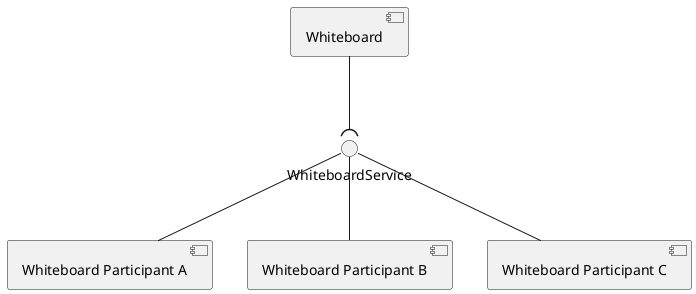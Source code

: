 Licensed to the Apache Software Foundation (ASF) under one or more
contributor license agreements.  See the NOTICE file distributed with
this work for additional information regarding copyright ownership.
The ASF licenses this file to You under the Apache License, Version 2.0
(the "License"); you may not use this file except in compliance with
the License.  You may obtain a copy of the License at

    http://www.apache.org/licenses/LICENSE-2.0

Unless required by applicable law or agreed to in writing, software
distributed under the License is distributed on an "AS IS" BASIS,
WITHOUT WARRANTIES OR CONDITIONS OF ANY KIND, either express or implied.
See the License for the specific language governing permissions and
limitations under the License.

@startuml
component WhiteboardParticipantA as "Whiteboard Participant A"
component WhiteboardParticipantB as "Whiteboard Participant B"
component WhiteboardParticipantC as "Whiteboard Participant C"
component Whiteboard
() WhiteboardService

Whiteboard  -down-( WhiteboardService
WhiteboardParticipantA -up- WhiteboardService
WhiteboardParticipantB -up- WhiteboardService
WhiteboardParticipantC -up- WhiteboardService

@enduml

